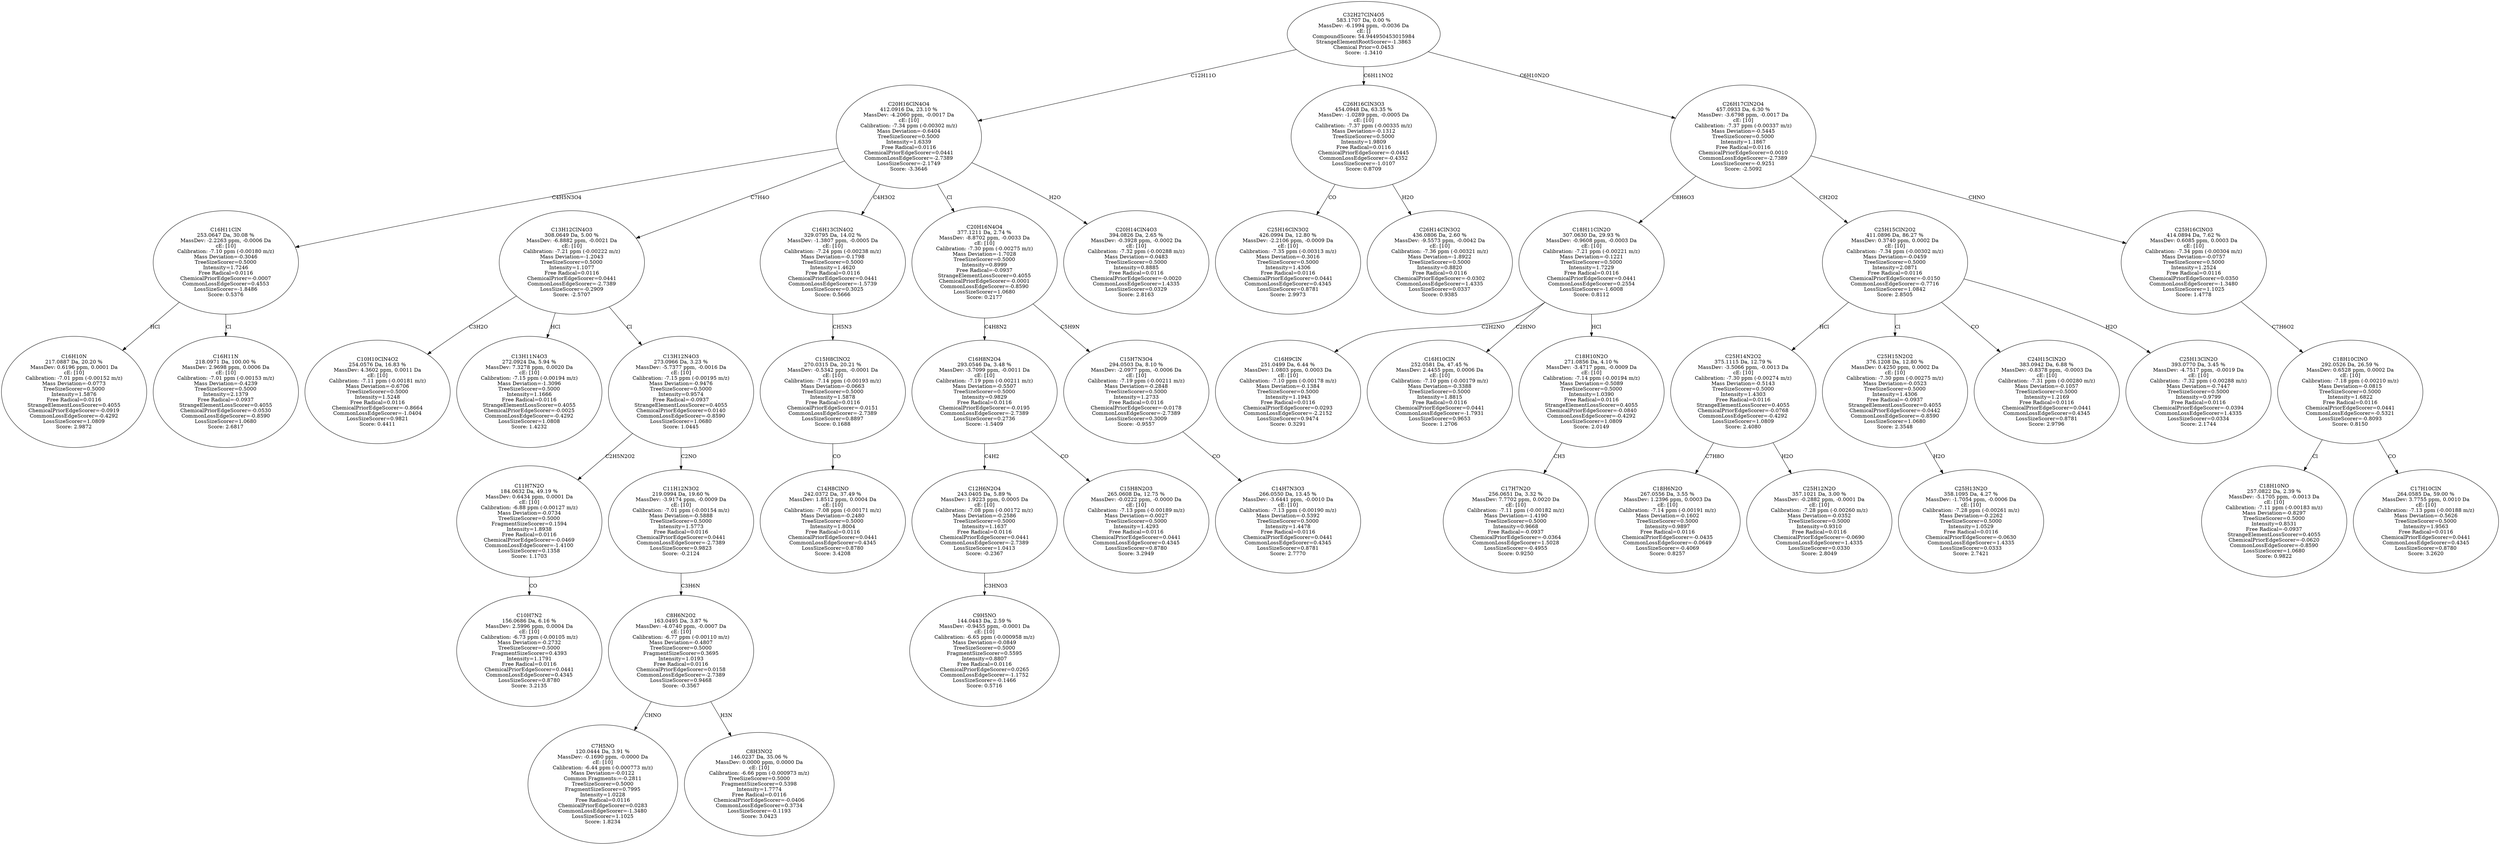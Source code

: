 strict digraph {
v1 [label="C16H10N\n217.0887 Da, 20.20 %\nMassDev: 0.6196 ppm, 0.0001 Da\ncE: [10]\nCalibration: -7.01 ppm (-0.00152 m/z)\nMass Deviation=-0.0773\nTreeSizeScorer=0.5000\nIntensity=1.5876\nFree Radical=0.0116\nStrangeElementLossScorer=0.4055\nChemicalPriorEdgeScorer=-0.0919\nCommonLossEdgeScorer=-0.4292\nLossSizeScorer=1.0809\nScore: 2.9872"];
v2 [label="C16H11N\n218.0971 Da, 100.00 %\nMassDev: 2.9698 ppm, 0.0006 Da\ncE: [10]\nCalibration: -7.01 ppm (-0.00153 m/z)\nMass Deviation=-0.4239\nTreeSizeScorer=0.5000\nIntensity=2.1379\nFree Radical=-0.0937\nStrangeElementLossScorer=0.4055\nChemicalPriorEdgeScorer=-0.0530\nCommonLossEdgeScorer=-0.8590\nLossSizeScorer=1.0680\nScore: 2.6817"];
v3 [label="C16H11ClN\n253.0647 Da, 30.08 %\nMassDev: -2.2263 ppm, -0.0006 Da\ncE: [10]\nCalibration: -7.10 ppm (-0.00180 m/z)\nMass Deviation=-0.3046\nTreeSizeScorer=0.5000\nIntensity=1.7246\nFree Radical=0.0116\nChemicalPriorEdgeScorer=-0.0007\nCommonLossEdgeScorer=0.4553\nLossSizeScorer=-1.8486\nScore: 0.5376"];
v4 [label="C10H10ClN4O2\n254.0576 Da, 16.83 %\nMassDev: 4.3602 ppm, 0.0011 Da\ncE: [10]\nCalibration: -7.11 ppm (-0.00181 m/z)\nMass Deviation=-0.6706\nTreeSizeScorer=0.5000\nIntensity=1.5248\nFree Radical=0.0116\nChemicalPriorEdgeScorer=-0.8664\nCommonLossEdgeScorer=-1.0404\nLossSizeScorer=0.9821\nScore: 0.4411"];
v5 [label="C13H11N4O3\n272.0924 Da, 5.94 %\nMassDev: 7.3278 ppm, 0.0020 Da\ncE: [10]\nCalibration: -7.15 ppm (-0.00194 m/z)\nMass Deviation=-1.3096\nTreeSizeScorer=0.5000\nIntensity=1.1666\nFree Radical=0.0116\nStrangeElementLossScorer=0.4055\nChemicalPriorEdgeScorer=-0.0025\nCommonLossEdgeScorer=-0.4292\nLossSizeScorer=1.0808\nScore: 1.4232"];
v6 [label="C10H7N2\n156.0686 Da, 6.16 %\nMassDev: 2.5996 ppm, 0.0004 Da\ncE: [10]\nCalibration: -6.73 ppm (-0.00105 m/z)\nMass Deviation=-0.2732\nTreeSizeScorer=0.5000\nFragmentSizeScorer=0.4393\nIntensity=1.1791\nFree Radical=0.0116\nChemicalPriorEdgeScorer=0.0441\nCommonLossEdgeScorer=0.4345\nLossSizeScorer=0.8780\nScore: 3.2135"];
v7 [label="C11H7N2O\n184.0632 Da, 49.19 %\nMassDev: 0.6434 ppm, 0.0001 Da\ncE: [10]\nCalibration: -6.88 ppm (-0.00127 m/z)\nMass Deviation=-0.0734\nTreeSizeScorer=0.5000\nFragmentSizeScorer=0.1594\nIntensity=1.8938\nFree Radical=0.0116\nChemicalPriorEdgeScorer=-0.0469\nCommonLossEdgeScorer=-1.4100\nLossSizeScorer=0.1358\nScore: 1.1703"];
v8 [label="C7H5NO\n120.0444 Da, 3.91 %\nMassDev: -0.1690 ppm, -0.0000 Da\ncE: [10]\nCalibration: -6.44 ppm (-0.000773 m/z)\nMass Deviation=-0.0122\nCommon Fragments:=-0.2811\nTreeSizeScorer=0.5000\nFragmentSizeScorer=0.7995\nIntensity=1.0228\nFree Radical=0.0116\nChemicalPriorEdgeScorer=0.0283\nCommonLossEdgeScorer=-1.3480\nLossSizeScorer=1.1025\nScore: 1.8234"];
v9 [label="C8H3NO2\n146.0237 Da, 35.06 %\nMassDev: 0.0000 ppm, 0.0000 Da\ncE: [10]\nCalibration: -6.66 ppm (-0.000973 m/z)\nTreeSizeScorer=0.5000\nFragmentSizeScorer=0.5398\nIntensity=1.7774\nFree Radical=0.0116\nChemicalPriorEdgeScorer=-0.0406\nCommonLossEdgeScorer=0.3734\nLossSizeScorer=-0.1193\nScore: 3.0423"];
v10 [label="C8H6N2O2\n163.0495 Da, 3.87 %\nMassDev: -4.0740 ppm, -0.0007 Da\ncE: [10]\nCalibration: -6.77 ppm (-0.00110 m/z)\nMass Deviation=-0.4807\nTreeSizeScorer=0.5000\nFragmentSizeScorer=0.3695\nIntensity=1.0193\nFree Radical=0.0116\nChemicalPriorEdgeScorer=0.0158\nCommonLossEdgeScorer=-2.7389\nLossSizeScorer=0.9468\nScore: -0.3567"];
v11 [label="C11H12N3O2\n219.0994 Da, 19.60 %\nMassDev: -3.9174 ppm, -0.0009 Da\ncE: [10]\nCalibration: -7.01 ppm (-0.00154 m/z)\nMass Deviation=-0.5888\nTreeSizeScorer=0.5000\nIntensity=1.5773\nFree Radical=0.0116\nChemicalPriorEdgeScorer=0.0441\nCommonLossEdgeScorer=-2.7389\nLossSizeScorer=0.9823\nScore: -0.2124"];
v12 [label="C13H12N4O3\n273.0966 Da, 3.23 %\nMassDev: -5.7377 ppm, -0.0016 Da\ncE: [10]\nCalibration: -7.15 ppm (-0.00195 m/z)\nMass Deviation=-0.9476\nTreeSizeScorer=0.5000\nIntensity=0.9574\nFree Radical=-0.0937\nStrangeElementLossScorer=0.4055\nChemicalPriorEdgeScorer=0.0140\nCommonLossEdgeScorer=-0.8590\nLossSizeScorer=1.0680\nScore: 1.0445"];
v13 [label="C13H12ClN4O3\n308.0649 Da, 5.00 %\nMassDev: -6.8882 ppm, -0.0021 Da\ncE: [10]\nCalibration: -7.21 ppm (-0.00222 m/z)\nMass Deviation=-1.2043\nTreeSizeScorer=0.5000\nIntensity=1.1077\nFree Radical=0.0116\nChemicalPriorEdgeScorer=0.0441\nCommonLossEdgeScorer=-2.7389\nLossSizeScorer=-0.2909\nScore: -2.5707"];
v14 [label="C14H8ClNO\n242.0372 Da, 37.49 %\nMassDev: 1.8512 ppm, 0.0004 Da\ncE: [10]\nCalibration: -7.08 ppm (-0.00171 m/z)\nMass Deviation=-0.2480\nTreeSizeScorer=0.5000\nIntensity=1.8004\nFree Radical=0.0116\nChemicalPriorEdgeScorer=0.0441\nCommonLossEdgeScorer=0.4345\nLossSizeScorer=0.8780\nScore: 3.4208"];
v15 [label="C15H8ClNO2\n270.0315 Da, 20.21 %\nMassDev: -0.5342 ppm, -0.0001 Da\ncE: [10]\nCalibration: -7.14 ppm (-0.00193 m/z)\nMass Deviation=-0.0663\nTreeSizeScorer=0.5000\nIntensity=1.5878\nFree Radical=0.0116\nChemicalPriorEdgeScorer=-0.0151\nCommonLossEdgeScorer=-2.7389\nLossSizeScorer=0.8897\nScore: 0.1688"];
v16 [label="C16H13ClN4O2\n329.0795 Da, 14.02 %\nMassDev: -1.3807 ppm, -0.0005 Da\ncE: [10]\nCalibration: -7.24 ppm (-0.00238 m/z)\nMass Deviation=-0.1798\nTreeSizeScorer=0.5000\nIntensity=1.4620\nFree Radical=0.0116\nChemicalPriorEdgeScorer=0.0441\nCommonLossEdgeScorer=-1.5739\nLossSizeScorer=0.3025\nScore: 0.5666"];
v17 [label="C9H5NO\n144.0443 Da, 2.59 %\nMassDev: -0.9455 ppm, -0.0001 Da\ncE: [10]\nCalibration: -6.65 ppm (-0.000958 m/z)\nMass Deviation=-0.0849\nTreeSizeScorer=0.5000\nFragmentSizeScorer=0.5595\nIntensity=0.8807\nFree Radical=0.0116\nChemicalPriorEdgeScorer=0.0265\nCommonLossEdgeScorer=-1.1752\nLossSizeScorer=-0.1466\nScore: 0.5716"];
v18 [label="C12H6N2O4\n243.0405 Da, 5.89 %\nMassDev: 1.9223 ppm, 0.0005 Da\ncE: [10]\nCalibration: -7.08 ppm (-0.00172 m/z)\nMass Deviation=-0.2586\nTreeSizeScorer=0.5000\nIntensity=1.1637\nFree Radical=0.0116\nChemicalPriorEdgeScorer=0.0441\nCommonLossEdgeScorer=-2.7389\nLossSizeScorer=1.0413\nScore: -0.2367"];
v19 [label="C15H8N2O3\n265.0608 Da, 12.75 %\nMassDev: -0.0222 ppm, -0.0000 Da\ncE: [10]\nCalibration: -7.13 ppm (-0.00189 m/z)\nMass Deviation=-0.0027\nTreeSizeScorer=0.5000\nIntensity=1.4293\nFree Radical=0.0116\nChemicalPriorEdgeScorer=0.0441\nCommonLossEdgeScorer=0.4345\nLossSizeScorer=0.8780\nScore: 3.2949"];
v20 [label="C16H8N2O4\n293.0546 Da, 3.48 %\nMassDev: -3.7099 ppm, -0.0011 Da\ncE: [10]\nCalibration: -7.19 ppm (-0.00211 m/z)\nMass Deviation=-0.5507\nTreeSizeScorer=0.5000\nIntensity=0.9829\nFree Radical=0.0116\nChemicalPriorEdgeScorer=-0.0195\nCommonLossEdgeScorer=-2.7389\nLossSizeScorer=0.2736\nScore: -1.5409"];
v21 [label="C14H7N3O3\n266.0550 Da, 13.45 %\nMassDev: -3.6441 ppm, -0.0010 Da\ncE: [10]\nCalibration: -7.13 ppm (-0.00190 m/z)\nMass Deviation=-0.5392\nTreeSizeScorer=0.5000\nIntensity=1.4478\nFree Radical=0.0116\nChemicalPriorEdgeScorer=0.0441\nCommonLossEdgeScorer=0.4345\nLossSizeScorer=0.8781\nScore: 2.7770"];
v22 [label="C15H7N3O4\n294.0503 Da, 8.10 %\nMassDev: -2.0977 ppm, -0.0006 Da\ncE: [10]\nCalibration: -7.19 ppm (-0.00211 m/z)\nMass Deviation=-0.2848\nTreeSizeScorer=0.5000\nIntensity=1.2733\nFree Radical=0.0116\nChemicalPriorEdgeScorer=-0.0178\nCommonLossEdgeScorer=-2.7389\nLossSizeScorer=0.3009\nScore: -0.9557"];
v23 [label="C20H16N4O4\n377.1211 Da, 2.74 %\nMassDev: -8.8702 ppm, -0.0033 Da\ncE: [10]\nCalibration: -7.30 ppm (-0.00275 m/z)\nMass Deviation=-1.7028\nTreeSizeScorer=0.5000\nIntensity=0.8999\nFree Radical=-0.0937\nStrangeElementLossScorer=0.4055\nChemicalPriorEdgeScorer=-0.0001\nCommonLossEdgeScorer=-0.8590\nLossSizeScorer=1.0680\nScore: 0.2177"];
v24 [label="C20H14ClN4O3\n394.0826 Da, 2.65 %\nMassDev: -0.3928 ppm, -0.0002 Da\ncE: [10]\nCalibration: -7.32 ppm (-0.00288 m/z)\nMass Deviation=-0.0483\nTreeSizeScorer=0.5000\nIntensity=0.8885\nFree Radical=0.0116\nChemicalPriorEdgeScorer=-0.0020\nCommonLossEdgeScorer=1.4335\nLossSizeScorer=0.0329\nScore: 2.8163"];
v25 [label="C20H16ClN4O4\n412.0916 Da, 23.10 %\nMassDev: -4.2060 ppm, -0.0017 Da\ncE: [10]\nCalibration: -7.34 ppm (-0.00302 m/z)\nMass Deviation=-0.6404\nTreeSizeScorer=0.5000\nIntensity=1.6339\nFree Radical=0.0116\nChemicalPriorEdgeScorer=0.0441\nCommonLossEdgeScorer=-2.7389\nLossSizeScorer=-2.1749\nScore: -3.3646"];
v26 [label="C25H16ClN3O2\n426.0994 Da, 12.80 %\nMassDev: -2.2106 ppm, -0.0009 Da\ncE: [10]\nCalibration: -7.35 ppm (-0.00313 m/z)\nMass Deviation=-0.3016\nTreeSizeScorer=0.5000\nIntensity=1.4306\nFree Radical=0.0116\nChemicalPriorEdgeScorer=0.0441\nCommonLossEdgeScorer=0.4345\nLossSizeScorer=0.8781\nScore: 2.9973"];
v27 [label="C26H14ClN3O2\n436.0806 Da, 2.60 %\nMassDev: -9.5573 ppm, -0.0042 Da\ncE: [10]\nCalibration: -7.36 ppm (-0.00321 m/z)\nMass Deviation=-1.8922\nTreeSizeScorer=0.5000\nIntensity=0.8820\nFree Radical=0.0116\nChemicalPriorEdgeScorer=-0.0302\nCommonLossEdgeScorer=1.4335\nLossSizeScorer=0.0337\nScore: 0.9385"];
v28 [label="C26H16ClN3O3\n454.0948 Da, 63.35 %\nMassDev: -1.0289 ppm, -0.0005 Da\ncE: [10]\nCalibration: -7.37 ppm (-0.00335 m/z)\nMass Deviation=-0.1312\nTreeSizeScorer=0.5000\nIntensity=1.9809\nFree Radical=0.0116\nChemicalPriorEdgeScorer=-0.0445\nCommonLossEdgeScorer=-0.4352\nLossSizeScorer=-1.0107\nScore: 0.8709"];
v29 [label="C16H9ClN\n251.0499 Da, 6.44 %\nMassDev: 1.0803 ppm, 0.0003 Da\ncE: [10]\nCalibration: -7.10 ppm (-0.00178 m/z)\nMass Deviation=-0.1384\nTreeSizeScorer=0.5000\nIntensity=1.1943\nFree Radical=0.0116\nChemicalPriorEdgeScorer=0.0293\nCommonLossEdgeScorer=-2.2152\nLossSizeScorer=0.9474\nScore: 0.3291"];
v30 [label="C16H10ClN\n252.0581 Da, 47.45 %\nMassDev: 2.4455 ppm, 0.0006 Da\ncE: [10]\nCalibration: -7.10 ppm (-0.00179 m/z)\nMass Deviation=-0.3388\nTreeSizeScorer=0.5000\nIntensity=1.8815\nFree Radical=0.0116\nChemicalPriorEdgeScorer=0.0441\nCommonLossEdgeScorer=-1.7931\nLossSizeScorer=0.9653\nScore: 1.2706"];
v31 [label="C17H7N2O\n256.0651 Da, 3.32 %\nMassDev: 7.7702 ppm, 0.0020 Da\ncE: [10]\nCalibration: -7.11 ppm (-0.00182 m/z)\nMass Deviation=-1.4190\nTreeSizeScorer=0.5000\nIntensity=0.9668\nFree Radical=-0.0937\nChemicalPriorEdgeScorer=-0.0364\nCommonLossEdgeScorer=1.5028\nLossSizeScorer=-0.4955\nScore: 0.9250"];
v32 [label="C18H10N2O\n271.0856 Da, 4.10 %\nMassDev: -3.4717 ppm, -0.0009 Da\ncE: [10]\nCalibration: -7.14 ppm (-0.00194 m/z)\nMass Deviation=-0.5089\nTreeSizeScorer=0.5000\nIntensity=1.0390\nFree Radical=0.0116\nStrangeElementLossScorer=0.4055\nChemicalPriorEdgeScorer=-0.0840\nCommonLossEdgeScorer=-0.4292\nLossSizeScorer=1.0809\nScore: 2.0149"];
v33 [label="C18H11ClN2O\n307.0630 Da, 29.93 %\nMassDev: -0.9608 ppm, -0.0003 Da\ncE: [10]\nCalibration: -7.21 ppm (-0.00221 m/z)\nMass Deviation=-0.1221\nTreeSizeScorer=0.5000\nIntensity=1.7229\nFree Radical=0.0116\nChemicalPriorEdgeScorer=0.0441\nCommonLossEdgeScorer=0.2554\nLossSizeScorer=-1.6008\nScore: 0.8112"];
v34 [label="C18H6N2O\n267.0556 Da, 3.55 %\nMassDev: 1.2396 ppm, 0.0003 Da\ncE: [10]\nCalibration: -7.14 ppm (-0.00191 m/z)\nMass Deviation=-0.1602\nTreeSizeScorer=0.5000\nIntensity=0.9897\nFree Radical=0.0116\nChemicalPriorEdgeScorer=-0.0435\nCommonLossEdgeScorer=-0.0649\nLossSizeScorer=-0.4069\nScore: 0.8257"];
v35 [label="C25H12N2O\n357.1021 Da, 3.00 %\nMassDev: -0.2882 ppm, -0.0001 Da\ncE: [10]\nCalibration: -7.28 ppm (-0.00260 m/z)\nMass Deviation=-0.0352\nTreeSizeScorer=0.5000\nIntensity=0.9310\nFree Radical=0.0116\nChemicalPriorEdgeScorer=-0.0690\nCommonLossEdgeScorer=1.4335\nLossSizeScorer=0.0330\nScore: 2.8049"];
v36 [label="C25H14N2O2\n375.1115 Da, 12.79 %\nMassDev: -3.5066 ppm, -0.0013 Da\ncE: [10]\nCalibration: -7.30 ppm (-0.00274 m/z)\nMass Deviation=-0.5143\nTreeSizeScorer=0.5000\nIntensity=1.4303\nFree Radical=0.0116\nStrangeElementLossScorer=0.4055\nChemicalPriorEdgeScorer=-0.0768\nCommonLossEdgeScorer=-0.4292\nLossSizeScorer=1.0809\nScore: 2.4080"];
v37 [label="C25H13N2O\n358.1095 Da, 4.27 %\nMassDev: -1.7054 ppm, -0.0006 Da\ncE: [10]\nCalibration: -7.28 ppm (-0.00261 m/z)\nMass Deviation=-0.2262\nTreeSizeScorer=0.5000\nIntensity=1.0529\nFree Radical=0.0116\nChemicalPriorEdgeScorer=-0.0630\nCommonLossEdgeScorer=1.4335\nLossSizeScorer=0.0333\nScore: 2.7421"];
v38 [label="C25H15N2O2\n376.1208 Da, 12.80 %\nMassDev: 0.4250 ppm, 0.0002 Da\ncE: [10]\nCalibration: -7.30 ppm (-0.00275 m/z)\nMass Deviation=-0.0523\nTreeSizeScorer=0.5000\nIntensity=1.4306\nFree Radical=-0.0937\nStrangeElementLossScorer=0.4055\nChemicalPriorEdgeScorer=-0.0442\nCommonLossEdgeScorer=-0.8590\nLossSizeScorer=1.0680\nScore: 2.3548"];
v39 [label="C24H15ClN2O\n383.0942 Da, 6.88 %\nMassDev: -0.8378 ppm, -0.0003 Da\ncE: [10]\nCalibration: -7.31 ppm (-0.00280 m/z)\nMass Deviation=-0.1057\nTreeSizeScorer=0.5000\nIntensity=1.2169\nFree Radical=0.0116\nChemicalPriorEdgeScorer=0.0441\nCommonLossEdgeScorer=0.4345\nLossSizeScorer=0.8781\nScore: 2.9796"];
v40 [label="C25H13ClN2O\n393.0770 Da, 3.45 %\nMassDev: -4.7517 ppm, -0.0019 Da\ncE: [10]\nCalibration: -7.32 ppm (-0.00288 m/z)\nMass Deviation=-0.7447\nTreeSizeScorer=0.5000\nIntensity=0.9799\nFree Radical=0.0116\nChemicalPriorEdgeScorer=-0.0394\nCommonLossEdgeScorer=1.4335\nLossSizeScorer=0.0334\nScore: 2.1744"];
v41 [label="C25H15ClN2O2\n411.0896 Da, 86.27 %\nMassDev: 0.3740 ppm, 0.0002 Da\ncE: [10]\nCalibration: -7.34 ppm (-0.00302 m/z)\nMass Deviation=-0.0459\nTreeSizeScorer=0.5000\nIntensity=2.0871\nFree Radical=0.0116\nChemicalPriorEdgeScorer=-0.0150\nCommonLossEdgeScorer=-0.7716\nLossSizeScorer=1.0842\nScore: 2.8505"];
v42 [label="C18H10NO\n257.0822 Da, 2.39 %\nMassDev: -5.1705 ppm, -0.0013 Da\ncE: [10]\nCalibration: -7.11 ppm (-0.00183 m/z)\nMass Deviation=-0.8297\nTreeSizeScorer=0.5000\nIntensity=0.8531\nFree Radical=-0.0937\nStrangeElementLossScorer=0.4055\nChemicalPriorEdgeScorer=-0.0620\nCommonLossEdgeScorer=-0.8590\nLossSizeScorer=1.0680\nScore: 0.9822"];
v43 [label="C17H10ClN\n264.0585 Da, 59.00 %\nMassDev: 3.7755 ppm, 0.0010 Da\ncE: [10]\nCalibration: -7.13 ppm (-0.00188 m/z)\nMass Deviation=-0.5626\nTreeSizeScorer=0.5000\nIntensity=1.9563\nFree Radical=0.0116\nChemicalPriorEdgeScorer=0.0441\nCommonLossEdgeScorer=0.4345\nLossSizeScorer=0.8780\nScore: 3.2620"];
v44 [label="C18H10ClNO\n292.0526 Da, 26.59 %\nMassDev: 0.6528 ppm, 0.0002 Da\ncE: [10]\nCalibration: -7.18 ppm (-0.00210 m/z)\nMass Deviation=-0.0815\nTreeSizeScorer=0.5000\nIntensity=1.6822\nFree Radical=0.0116\nChemicalPriorEdgeScorer=0.0441\nCommonLossEdgeScorer=-0.5321\nLossSizeScorer=-0.8093\nScore: 0.8150"];
v45 [label="C25H16ClNO3\n414.0894 Da, 7.62 %\nMassDev: 0.6085 ppm, 0.0003 Da\ncE: [10]\nCalibration: -7.34 ppm (-0.00304 m/z)\nMass Deviation=-0.0757\nTreeSizeScorer=0.5000\nIntensity=1.2524\nFree Radical=0.0116\nChemicalPriorEdgeScorer=0.0350\nCommonLossEdgeScorer=-1.3480\nLossSizeScorer=1.1025\nScore: 1.4778"];
v46 [label="C26H17ClN2O4\n457.0933 Da, 6.30 %\nMassDev: -3.6798 ppm, -0.0017 Da\ncE: [10]\nCalibration: -7.37 ppm (-0.00337 m/z)\nMass Deviation=-0.5445\nTreeSizeScorer=0.5000\nIntensity=1.1867\nFree Radical=0.0116\nChemicalPriorEdgeScorer=0.0010\nCommonLossEdgeScorer=-2.7389\nLossSizeScorer=-0.9251\nScore: -2.5092"];
v47 [label="C32H27ClN4O5\n583.1707 Da, 0.00 %\nMassDev: -6.1994 ppm, -0.0036 Da\ncE: []\nCompoundScore: 54.944950453015984\nStrangeElementRootScorer=-1.3863\nChemical Prior=0.0453\nScore: -1.3410"];
v3 -> v1 [label="HCl"];
v3 -> v2 [label="Cl"];
v25 -> v3 [label="C4H5N3O4"];
v13 -> v4 [label="C3H2O"];
v13 -> v5 [label="HCl"];
v7 -> v6 [label="CO"];
v12 -> v7 [label="C2H5N2O2"];
v10 -> v8 [label="CHNO"];
v10 -> v9 [label="H3N"];
v11 -> v10 [label="C3H6N"];
v12 -> v11 [label="C2NO"];
v13 -> v12 [label="Cl"];
v25 -> v13 [label="C7H4O"];
v15 -> v14 [label="CO"];
v16 -> v15 [label="CH5N3"];
v25 -> v16 [label="C4H3O2"];
v18 -> v17 [label="C3HNO3"];
v20 -> v18 [label="C4H2"];
v20 -> v19 [label="CO"];
v23 -> v20 [label="C4H8N2"];
v22 -> v21 [label="CO"];
v23 -> v22 [label="C5H9N"];
v25 -> v23 [label="Cl"];
v25 -> v24 [label="H2O"];
v47 -> v25 [label="C12H11O"];
v28 -> v26 [label="CO"];
v28 -> v27 [label="H2O"];
v47 -> v28 [label="C6H11NO2"];
v33 -> v29 [label="C2H2NO"];
v33 -> v30 [label="C2HNO"];
v32 -> v31 [label="CH3"];
v33 -> v32 [label="HCl"];
v46 -> v33 [label="C8H6O3"];
v36 -> v34 [label="C7H8O"];
v36 -> v35 [label="H2O"];
v41 -> v36 [label="HCl"];
v38 -> v37 [label="H2O"];
v41 -> v38 [label="Cl"];
v41 -> v39 [label="CO"];
v41 -> v40 [label="H2O"];
v46 -> v41 [label="CH2O2"];
v44 -> v42 [label="Cl"];
v44 -> v43 [label="CO"];
v45 -> v44 [label="C7H6O2"];
v46 -> v45 [label="CHNO"];
v47 -> v46 [label="C6H10N2O"];
}